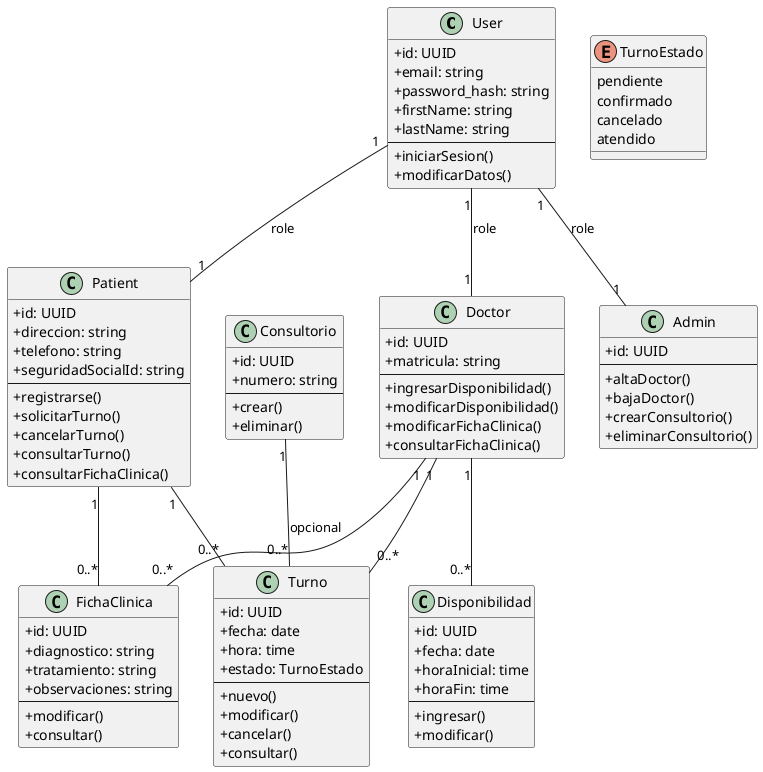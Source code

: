 @startuml
skinparam classAttributeIconSize 0

class User {
  +id: UUID
  +email: string
  +password_hash: string
  +firstName: string
  +lastName: string
  --
  +iniciarSesion()
  +modificarDatos()
}

class Patient {
  +id: UUID
  +direccion: string
  +telefono: string
  +seguridadSocialId: string
  --
  +registrarse()
  +solicitarTurno()
  +cancelarTurno()
  +consultarTurno()
  +consultarFichaClinica()
}

class Doctor {
  +id: UUID
  +matricula: string
  --
  +ingresarDisponibilidad()
  +modificarDisponibilidad()
  +modificarFichaClinica()
  +consultarFichaClinica()
}

class Admin {
  +id: UUID
  --
  +altaDoctor()
  +bajaDoctor()
  +crearConsultorio()
  +eliminarConsultorio()
}

class Consultorio {
  +id: UUID
  +numero: string
  --
  +crear()
  +eliminar()
}

class Disponibilidad {
  +id: UUID
  +fecha: date
  +horaInicial: time
  +horaFin: time
  --
  +ingresar()
  +modificar()
}

class Turno {
  +id: UUID
  +fecha: date
  +hora: time
  +estado: TurnoEstado
  --
  +nuevo()
  +modificar()
  +cancelar()
  +consultar()
}

class FichaClinica {
  +id: UUID
  +diagnostico: string
  +tratamiento: string
  +observaciones: string
  --
  +modificar()
  +consultar()
}

enum TurnoEstado {
  pendiente
  confirmado
  cancelado
  atendido
}

' Relaciones (modelo recomendado)
User "1" -- "1" Patient : role
User "1" -- "1" Doctor : role
User "1" -- "1" Admin  : role

Doctor "1" -- "0..*" Disponibilidad
Doctor "1" -- "0..*" Turno
Patient "1" -- "0..*" Turno
Doctor "1" -- "0..*" FichaClinica
Patient "1" -- "0..*" FichaClinica
Consultorio "1" -- "0..*" Turno : opcional

@enduml
